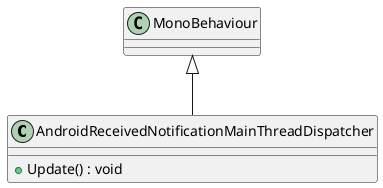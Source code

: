 @startuml
class AndroidReceivedNotificationMainThreadDispatcher {
    + Update() : void
}
MonoBehaviour <|-- AndroidReceivedNotificationMainThreadDispatcher
@enduml
